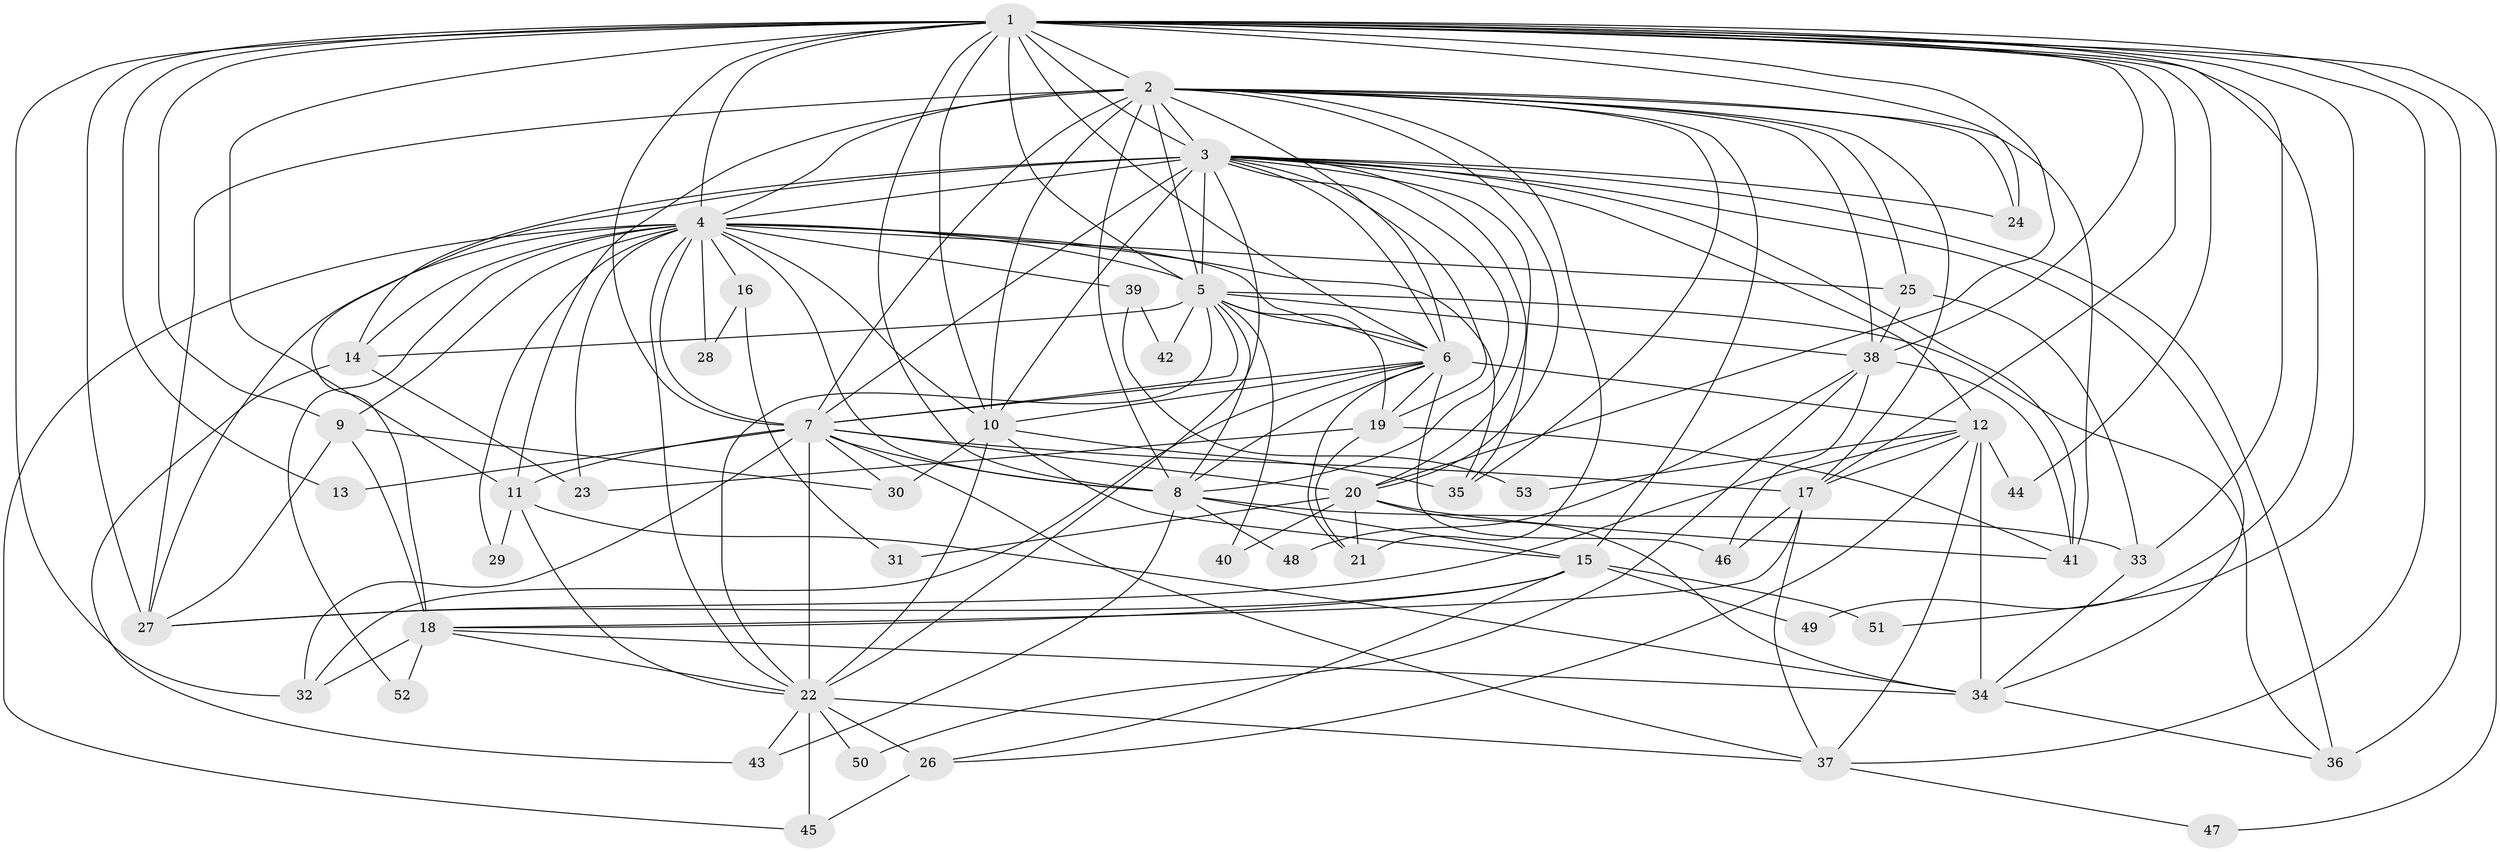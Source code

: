 // original degree distribution, {27: 0.007633587786259542, 23: 0.007633587786259542, 28: 0.007633587786259542, 30: 0.015267175572519083, 18: 0.007633587786259542, 19: 0.007633587786259542, 16: 0.007633587786259542, 21: 0.007633587786259542, 15: 0.007633587786259542, 6: 0.03816793893129771, 4: 0.11450381679389313, 8: 0.007633587786259542, 2: 0.5419847328244275, 3: 0.17557251908396945, 7: 0.030534351145038167, 5: 0.015267175572519083}
// Generated by graph-tools (version 1.1) at 2025/49/03/04/25 22:49:31]
// undirected, 53 vertices, 166 edges
graph export_dot {
  node [color=gray90,style=filled];
  1;
  2;
  3;
  4;
  5;
  6;
  7;
  8;
  9;
  10;
  11;
  12;
  13;
  14;
  15;
  16;
  17;
  18;
  19;
  20;
  21;
  22;
  23;
  24;
  25;
  26;
  27;
  28;
  29;
  30;
  31;
  32;
  33;
  34;
  35;
  36;
  37;
  38;
  39;
  40;
  41;
  42;
  43;
  44;
  45;
  46;
  47;
  48;
  49;
  50;
  51;
  52;
  53;
  1 -- 2 [weight=4.0];
  1 -- 3 [weight=2.0];
  1 -- 4 [weight=3.0];
  1 -- 5 [weight=3.0];
  1 -- 6 [weight=2.0];
  1 -- 7 [weight=3.0];
  1 -- 8 [weight=2.0];
  1 -- 9 [weight=1.0];
  1 -- 10 [weight=1.0];
  1 -- 11 [weight=1.0];
  1 -- 13 [weight=3.0];
  1 -- 17 [weight=1.0];
  1 -- 20 [weight=1.0];
  1 -- 24 [weight=1.0];
  1 -- 27 [weight=1.0];
  1 -- 32 [weight=2.0];
  1 -- 33 [weight=1.0];
  1 -- 36 [weight=1.0];
  1 -- 37 [weight=1.0];
  1 -- 38 [weight=1.0];
  1 -- 44 [weight=1.0];
  1 -- 47 [weight=1.0];
  1 -- 49 [weight=1.0];
  1 -- 51 [weight=1.0];
  2 -- 3 [weight=3.0];
  2 -- 4 [weight=2.0];
  2 -- 5 [weight=2.0];
  2 -- 6 [weight=2.0];
  2 -- 7 [weight=2.0];
  2 -- 8 [weight=2.0];
  2 -- 10 [weight=2.0];
  2 -- 11 [weight=3.0];
  2 -- 15 [weight=1.0];
  2 -- 17 [weight=2.0];
  2 -- 20 [weight=1.0];
  2 -- 21 [weight=1.0];
  2 -- 24 [weight=1.0];
  2 -- 25 [weight=1.0];
  2 -- 27 [weight=5.0];
  2 -- 35 [weight=1.0];
  2 -- 38 [weight=1.0];
  2 -- 41 [weight=4.0];
  3 -- 4 [weight=1.0];
  3 -- 5 [weight=1.0];
  3 -- 6 [weight=1.0];
  3 -- 7 [weight=1.0];
  3 -- 8 [weight=1.0];
  3 -- 10 [weight=1.0];
  3 -- 12 [weight=1.0];
  3 -- 14 [weight=1.0];
  3 -- 18 [weight=6.0];
  3 -- 19 [weight=1.0];
  3 -- 20 [weight=1.0];
  3 -- 22 [weight=1.0];
  3 -- 24 [weight=1.0];
  3 -- 34 [weight=1.0];
  3 -- 35 [weight=1.0];
  3 -- 36 [weight=1.0];
  3 -- 41 [weight=1.0];
  4 -- 5 [weight=1.0];
  4 -- 6 [weight=1.0];
  4 -- 7 [weight=1.0];
  4 -- 8 [weight=1.0];
  4 -- 9 [weight=2.0];
  4 -- 10 [weight=1.0];
  4 -- 14 [weight=1.0];
  4 -- 16 [weight=1.0];
  4 -- 22 [weight=3.0];
  4 -- 23 [weight=1.0];
  4 -- 25 [weight=1.0];
  4 -- 27 [weight=2.0];
  4 -- 28 [weight=1.0];
  4 -- 29 [weight=1.0];
  4 -- 35 [weight=1.0];
  4 -- 39 [weight=1.0];
  4 -- 45 [weight=1.0];
  4 -- 52 [weight=1.0];
  5 -- 6 [weight=1.0];
  5 -- 7 [weight=1.0];
  5 -- 8 [weight=1.0];
  5 -- 14 [weight=1.0];
  5 -- 19 [weight=2.0];
  5 -- 22 [weight=1.0];
  5 -- 36 [weight=1.0];
  5 -- 38 [weight=1.0];
  5 -- 40 [weight=1.0];
  5 -- 42 [weight=1.0];
  6 -- 7 [weight=1.0];
  6 -- 8 [weight=1.0];
  6 -- 10 [weight=1.0];
  6 -- 12 [weight=5.0];
  6 -- 19 [weight=1.0];
  6 -- 21 [weight=1.0];
  6 -- 32 [weight=1.0];
  6 -- 46 [weight=1.0];
  7 -- 8 [weight=2.0];
  7 -- 11 [weight=1.0];
  7 -- 13 [weight=1.0];
  7 -- 17 [weight=1.0];
  7 -- 20 [weight=1.0];
  7 -- 22 [weight=12.0];
  7 -- 30 [weight=1.0];
  7 -- 32 [weight=1.0];
  7 -- 37 [weight=1.0];
  8 -- 15 [weight=1.0];
  8 -- 33 [weight=1.0];
  8 -- 43 [weight=1.0];
  8 -- 48 [weight=1.0];
  9 -- 18 [weight=1.0];
  9 -- 27 [weight=1.0];
  9 -- 30 [weight=3.0];
  10 -- 15 [weight=1.0];
  10 -- 22 [weight=2.0];
  10 -- 30 [weight=1.0];
  10 -- 35 [weight=1.0];
  11 -- 22 [weight=1.0];
  11 -- 29 [weight=1.0];
  11 -- 34 [weight=1.0];
  12 -- 17 [weight=1.0];
  12 -- 26 [weight=1.0];
  12 -- 27 [weight=1.0];
  12 -- 34 [weight=2.0];
  12 -- 37 [weight=1.0];
  12 -- 44 [weight=1.0];
  12 -- 53 [weight=1.0];
  14 -- 23 [weight=1.0];
  14 -- 43 [weight=1.0];
  15 -- 18 [weight=1.0];
  15 -- 26 [weight=1.0];
  15 -- 27 [weight=1.0];
  15 -- 49 [weight=1.0];
  15 -- 51 [weight=1.0];
  16 -- 28 [weight=1.0];
  16 -- 31 [weight=1.0];
  17 -- 18 [weight=1.0];
  17 -- 37 [weight=1.0];
  17 -- 46 [weight=1.0];
  18 -- 22 [weight=1.0];
  18 -- 32 [weight=1.0];
  18 -- 34 [weight=1.0];
  18 -- 52 [weight=1.0];
  19 -- 21 [weight=1.0];
  19 -- 23 [weight=1.0];
  19 -- 41 [weight=2.0];
  20 -- 21 [weight=1.0];
  20 -- 31 [weight=1.0];
  20 -- 34 [weight=1.0];
  20 -- 40 [weight=1.0];
  20 -- 41 [weight=1.0];
  22 -- 26 [weight=2.0];
  22 -- 37 [weight=1.0];
  22 -- 43 [weight=1.0];
  22 -- 45 [weight=1.0];
  22 -- 50 [weight=1.0];
  25 -- 33 [weight=1.0];
  25 -- 38 [weight=1.0];
  26 -- 45 [weight=1.0];
  33 -- 34 [weight=1.0];
  34 -- 36 [weight=1.0];
  37 -- 47 [weight=1.0];
  38 -- 41 [weight=1.0];
  38 -- 46 [weight=1.0];
  38 -- 48 [weight=1.0];
  38 -- 50 [weight=1.0];
  39 -- 42 [weight=1.0];
  39 -- 53 [weight=1.0];
}
